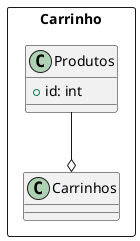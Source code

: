 @startuml carrinho
package Carrinho <<rectangle>> {

  ' Classes
  class Produtos {
    + id: int
  }

  class Carrinhos {

  }

  ' Relacionamentos
  Produtos --o Carrinhos

}
@enduml